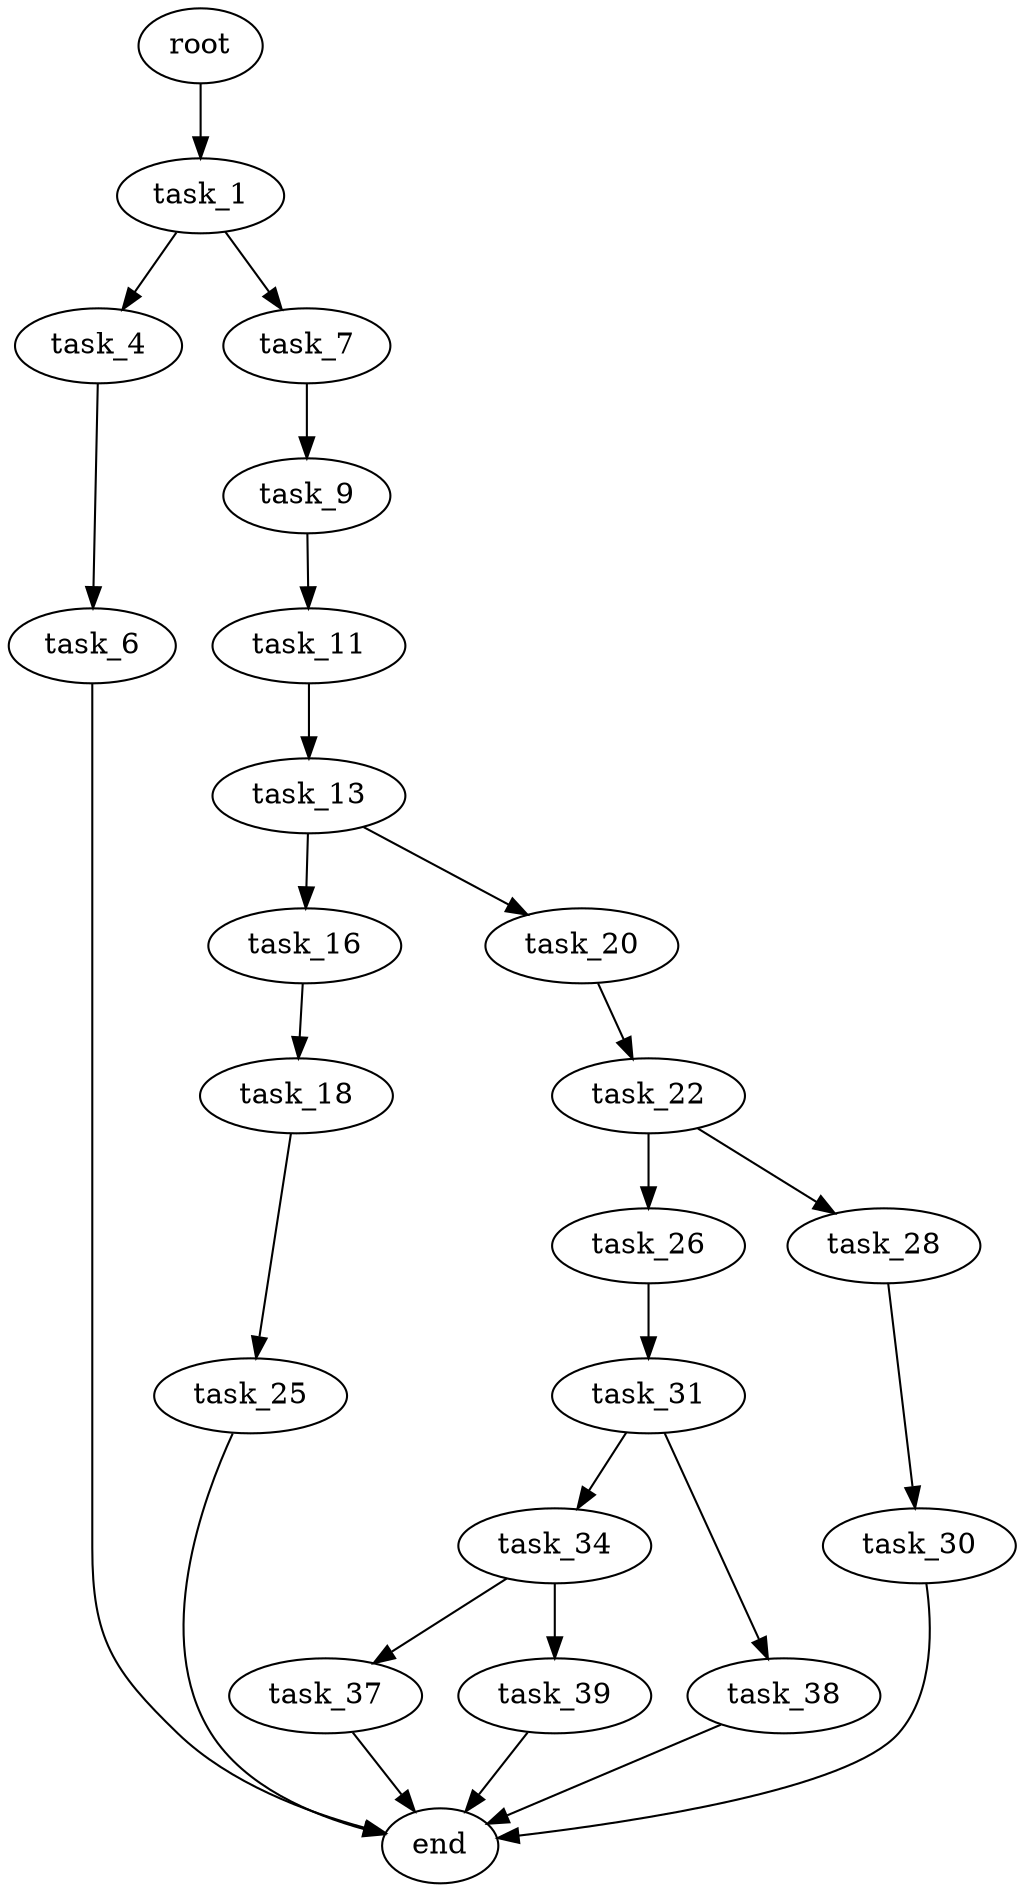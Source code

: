 digraph G {
  root [size="0.000000"];
  task_1 [size="68719476736.000000"];
  task_4 [size="524563845240.000000"];
  task_6 [size="782757789696.000000"];
  task_7 [size="368293445632.000000"];
  task_9 [size="368293445632.000000"];
  task_11 [size="4017538669.000000"];
  task_13 [size="125938189432.000000"];
  task_16 [size="32956719177.000000"];
  task_18 [size="653910497671.000000"];
  task_20 [size="98526799796.000000"];
  task_22 [size="28991029248.000000"];
  task_25 [size="408111665231.000000"];
  task_26 [size="231928233984.000000"];
  task_28 [size="7294397513.000000"];
  task_30 [size="32030556732.000000"];
  task_31 [size="3272843729.000000"];
  task_34 [size="46410992877.000000"];
  task_37 [size="189153696184.000000"];
  task_38 [size="2828191950.000000"];
  task_39 [size="68719476736.000000"];
  end [size="0.000000"];

  root -> task_1 [size="1.000000"];
  task_1 -> task_4 [size="134217728.000000"];
  task_1 -> task_7 [size="134217728.000000"];
  task_4 -> task_6 [size="838860800.000000"];
  task_6 -> end [size="1.000000"];
  task_7 -> task_9 [size="411041792.000000"];
  task_9 -> task_11 [size="411041792.000000"];
  task_11 -> task_13 [size="75497472.000000"];
  task_13 -> task_16 [size="209715200.000000"];
  task_13 -> task_20 [size="209715200.000000"];
  task_16 -> task_18 [size="536870912.000000"];
  task_18 -> task_25 [size="536870912.000000"];
  task_20 -> task_22 [size="134217728.000000"];
  task_22 -> task_26 [size="75497472.000000"];
  task_22 -> task_28 [size="75497472.000000"];
  task_25 -> end [size="1.000000"];
  task_26 -> task_31 [size="301989888.000000"];
  task_28 -> task_30 [size="134217728.000000"];
  task_30 -> end [size="1.000000"];
  task_31 -> task_34 [size="75497472.000000"];
  task_31 -> task_38 [size="75497472.000000"];
  task_34 -> task_37 [size="838860800.000000"];
  task_34 -> task_39 [size="838860800.000000"];
  task_37 -> end [size="1.000000"];
  task_38 -> end [size="1.000000"];
  task_39 -> end [size="1.000000"];
}
